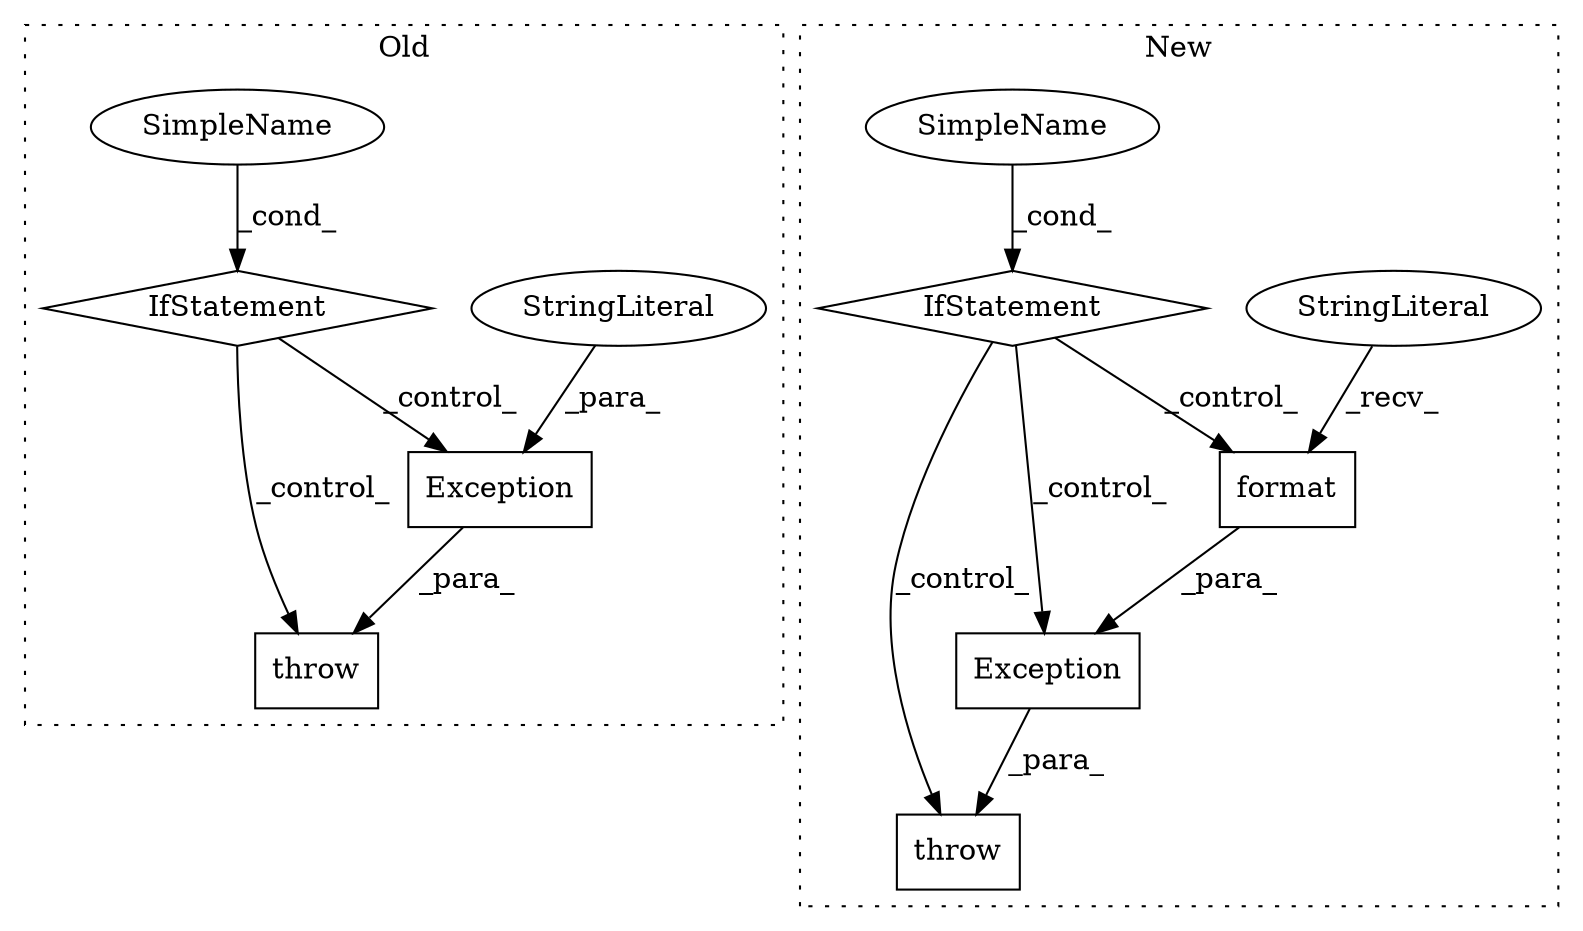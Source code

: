 digraph G {
subgraph cluster0 {
1 [label="Exception" a="32" s="3298,3333" l="10,1" shape="box"];
3 [label="throw" a="53" s="3292" l="6" shape="box"];
6 [label="StringLiteral" a="45" s="3308" l="25" shape="ellipse"];
9 [label="SimpleName" a="42" s="" l="" shape="ellipse"];
11 [label="IfStatement" a="25" s="3256,3282" l="4,2" shape="diamond"];
label = "Old";
style="dotted";
}
subgraph cluster1 {
2 [label="format" a="32" s="3279,3301" l="7,1" shape="box"];
4 [label="StringLiteral" a="45" s="3250" l="28" shape="ellipse"];
5 [label="throw" a="53" s="3234" l="6" shape="box"];
7 [label="Exception" a="32" s="3240,3302" l="10,1" shape="box"];
8 [label="SimpleName" a="42" s="" l="" shape="ellipse"];
10 [label="IfStatement" a="25" s="3075,3111" l="4,2" shape="diamond"];
label = "New";
style="dotted";
}
1 -> 3 [label="_para_"];
2 -> 7 [label="_para_"];
4 -> 2 [label="_recv_"];
6 -> 1 [label="_para_"];
7 -> 5 [label="_para_"];
8 -> 10 [label="_cond_"];
9 -> 11 [label="_cond_"];
10 -> 5 [label="_control_"];
10 -> 2 [label="_control_"];
10 -> 7 [label="_control_"];
11 -> 1 [label="_control_"];
11 -> 3 [label="_control_"];
}